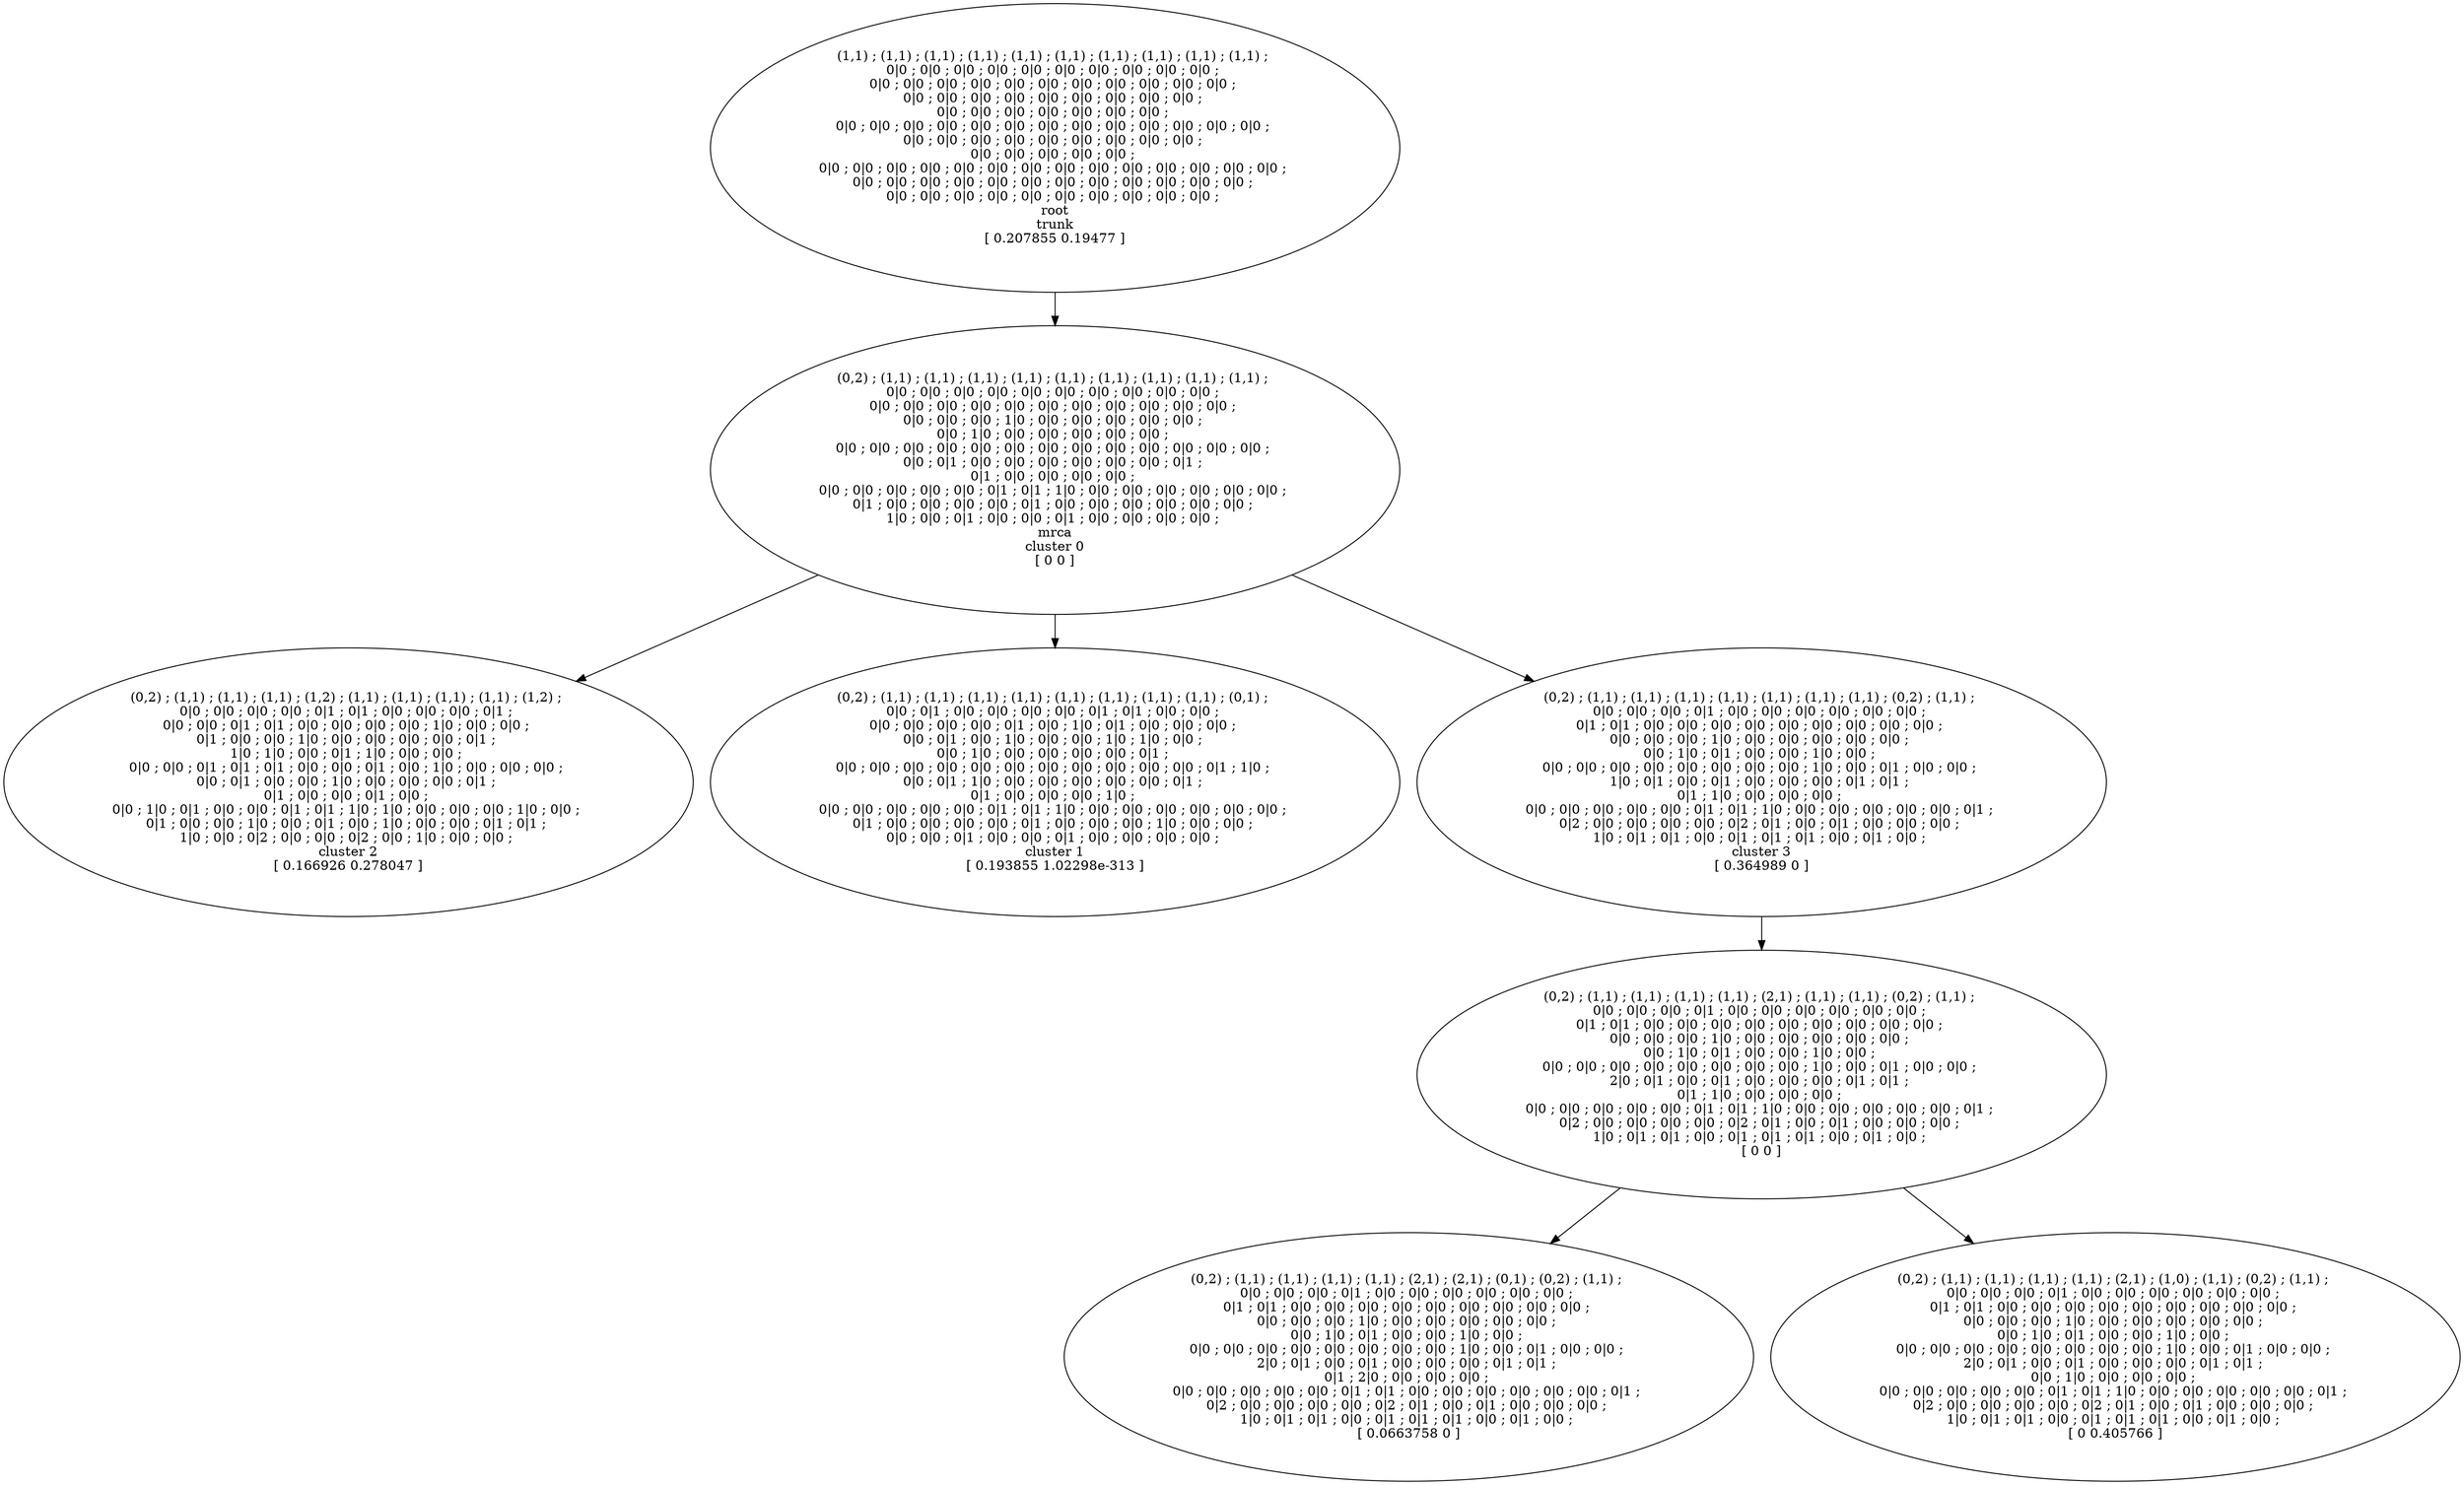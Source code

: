 digraph T {
	19 [label="(1,1) ; (1,1) ; (1,1) ; (1,1) ; (1,1) ; (1,1) ; (1,1) ; (1,1) ; (1,1) ; (1,1) ; \n0|0 ; 0|0 ; 0|0 ; 0|0 ; 0|0 ; 0|0 ; 0|0 ; 0|0 ; 0|0 ; 0|0 ; \n0|0 ; 0|0 ; 0|0 ; 0|0 ; 0|0 ; 0|0 ; 0|0 ; 0|0 ; 0|0 ; 0|0 ; 0|0 ; \n0|0 ; 0|0 ; 0|0 ; 0|0 ; 0|0 ; 0|0 ; 0|0 ; 0|0 ; 0|0 ; \n0|0 ; 0|0 ; 0|0 ; 0|0 ; 0|0 ; 0|0 ; 0|0 ; \n0|0 ; 0|0 ; 0|0 ; 0|0 ; 0|0 ; 0|0 ; 0|0 ; 0|0 ; 0|0 ; 0|0 ; 0|0 ; 0|0 ; 0|0 ; \n0|0 ; 0|0 ; 0|0 ; 0|0 ; 0|0 ; 0|0 ; 0|0 ; 0|0 ; 0|0 ; \n0|0 ; 0|0 ; 0|0 ; 0|0 ; 0|0 ; \n0|0 ; 0|0 ; 0|0 ; 0|0 ; 0|0 ; 0|0 ; 0|0 ; 0|0 ; 0|0 ; 0|0 ; 0|0 ; 0|0 ; 0|0 ; 0|0 ; \n0|0 ; 0|0 ; 0|0 ; 0|0 ; 0|0 ; 0|0 ; 0|0 ; 0|0 ; 0|0 ; 0|0 ; 0|0 ; 0|0 ; \n0|0 ; 0|0 ; 0|0 ; 0|0 ; 0|0 ; 0|0 ; 0|0 ; 0|0 ; 0|0 ; 0|0 ; \nroot\ntrunk\n[ 0.207855 0.19477 ]"]
	12 [label="(0,2) ; (1,1) ; (1,1) ; (1,1) ; (1,2) ; (1,1) ; (1,1) ; (1,1) ; (1,1) ; (1,2) ; \n0|0 ; 0|0 ; 0|0 ; 0|0 ; 0|1 ; 0|1 ; 0|0 ; 0|0 ; 0|0 ; 0|1 ; \n0|0 ; 0|0 ; 0|1 ; 0|1 ; 0|0 ; 0|0 ; 0|0 ; 0|0 ; 1|0 ; 0|0 ; 0|0 ; \n0|1 ; 0|0 ; 0|0 ; 1|0 ; 0|0 ; 0|0 ; 0|0 ; 0|0 ; 0|1 ; \n1|0 ; 1|0 ; 0|0 ; 0|1 ; 1|0 ; 0|0 ; 0|0 ; \n0|0 ; 0|0 ; 0|1 ; 0|1 ; 0|1 ; 0|0 ; 0|0 ; 0|1 ; 0|0 ; 1|0 ; 0|0 ; 0|0 ; 0|0 ; \n0|0 ; 0|1 ; 0|0 ; 0|0 ; 1|0 ; 0|0 ; 0|0 ; 0|0 ; 0|1 ; \n0|1 ; 0|0 ; 0|0 ; 0|1 ; 0|0 ; \n0|0 ; 1|0 ; 0|1 ; 0|0 ; 0|0 ; 0|1 ; 0|1 ; 1|0 ; 1|0 ; 0|0 ; 0|0 ; 0|0 ; 1|0 ; 0|0 ; \n0|1 ; 0|0 ; 0|0 ; 1|0 ; 0|0 ; 0|1 ; 0|0 ; 1|0 ; 0|0 ; 0|0 ; 0|1 ; 0|1 ; \n1|0 ; 0|0 ; 0|2 ; 0|0 ; 0|0 ; 0|2 ; 0|0 ; 1|0 ; 0|0 ; 0|0 ; \ncluster 2\n[ 0.166926 0.278047 ]"]
	10 [label="(0,2) ; (1,1) ; (1,1) ; (1,1) ; (1,1) ; (2,1) ; (2,1) ; (0,1) ; (0,2) ; (1,1) ; \n0|0 ; 0|0 ; 0|0 ; 0|1 ; 0|0 ; 0|0 ; 0|0 ; 0|0 ; 0|0 ; 0|0 ; \n0|1 ; 0|1 ; 0|0 ; 0|0 ; 0|0 ; 0|0 ; 0|0 ; 0|0 ; 0|0 ; 0|0 ; 0|0 ; \n0|0 ; 0|0 ; 0|0 ; 1|0 ; 0|0 ; 0|0 ; 0|0 ; 0|0 ; 0|0 ; \n0|0 ; 1|0 ; 0|1 ; 0|0 ; 0|0 ; 1|0 ; 0|0 ; \n0|0 ; 0|0 ; 0|0 ; 0|0 ; 0|0 ; 0|0 ; 0|0 ; 0|0 ; 1|0 ; 0|0 ; 0|1 ; 0|0 ; 0|0 ; \n2|0 ; 0|1 ; 0|0 ; 0|1 ; 0|0 ; 0|0 ; 0|0 ; 0|1 ; 0|1 ; \n0|1 ; 2|0 ; 0|0 ; 0|0 ; 0|0 ; \n0|0 ; 0|0 ; 0|0 ; 0|0 ; 0|0 ; 0|1 ; 0|1 ; 0|0 ; 0|0 ; 0|0 ; 0|0 ; 0|0 ; 0|0 ; 0|1 ; \n0|2 ; 0|0 ; 0|0 ; 0|0 ; 0|0 ; 0|2 ; 0|1 ; 0|0 ; 0|1 ; 0|0 ; 0|0 ; 0|0 ; \n1|0 ; 0|1 ; 0|1 ; 0|0 ; 0|1 ; 0|1 ; 0|1 ; 0|0 ; 0|1 ; 0|0 ; \n[ 0.0663758 0 ]"]
	9 [label="(0,2) ; (1,1) ; (1,1) ; (1,1) ; (1,1) ; (2,1) ; (1,1) ; (1,1) ; (0,2) ; (1,1) ; \n0|0 ; 0|0 ; 0|0 ; 0|1 ; 0|0 ; 0|0 ; 0|0 ; 0|0 ; 0|0 ; 0|0 ; \n0|1 ; 0|1 ; 0|0 ; 0|0 ; 0|0 ; 0|0 ; 0|0 ; 0|0 ; 0|0 ; 0|0 ; 0|0 ; \n0|0 ; 0|0 ; 0|0 ; 1|0 ; 0|0 ; 0|0 ; 0|0 ; 0|0 ; 0|0 ; \n0|0 ; 1|0 ; 0|1 ; 0|0 ; 0|0 ; 1|0 ; 0|0 ; \n0|0 ; 0|0 ; 0|0 ; 0|0 ; 0|0 ; 0|0 ; 0|0 ; 0|0 ; 1|0 ; 0|0 ; 0|1 ; 0|0 ; 0|0 ; \n2|0 ; 0|1 ; 0|0 ; 0|1 ; 0|0 ; 0|0 ; 0|0 ; 0|1 ; 0|1 ; \n0|1 ; 1|0 ; 0|0 ; 0|0 ; 0|0 ; \n0|0 ; 0|0 ; 0|0 ; 0|0 ; 0|0 ; 0|1 ; 0|1 ; 1|0 ; 0|0 ; 0|0 ; 0|0 ; 0|0 ; 0|0 ; 0|1 ; \n0|2 ; 0|0 ; 0|0 ; 0|0 ; 0|0 ; 0|2 ; 0|1 ; 0|0 ; 0|1 ; 0|0 ; 0|0 ; 0|0 ; \n1|0 ; 0|1 ; 0|1 ; 0|0 ; 0|1 ; 0|1 ; 0|1 ; 0|0 ; 0|1 ; 0|0 ; \n[ 0 0 ]"]
	8 [label="(0,2) ; (1,1) ; (1,1) ; (1,1) ; (1,1) ; (2,1) ; (1,0) ; (1,1) ; (0,2) ; (1,1) ; \n0|0 ; 0|0 ; 0|0 ; 0|1 ; 0|0 ; 0|0 ; 0|0 ; 0|0 ; 0|0 ; 0|0 ; \n0|1 ; 0|1 ; 0|0 ; 0|0 ; 0|0 ; 0|0 ; 0|0 ; 0|0 ; 0|0 ; 0|0 ; 0|0 ; \n0|0 ; 0|0 ; 0|0 ; 1|0 ; 0|0 ; 0|0 ; 0|0 ; 0|0 ; 0|0 ; \n0|0 ; 1|0 ; 0|1 ; 0|0 ; 0|0 ; 1|0 ; 0|0 ; \n0|0 ; 0|0 ; 0|0 ; 0|0 ; 0|0 ; 0|0 ; 0|0 ; 0|0 ; 1|0 ; 0|0 ; 0|1 ; 0|0 ; 0|0 ; \n2|0 ; 0|1 ; 0|0 ; 0|1 ; 0|0 ; 0|0 ; 0|0 ; 0|1 ; 0|1 ; \n0|0 ; 1|0 ; 0|0 ; 0|0 ; 0|0 ; \n0|0 ; 0|0 ; 0|0 ; 0|0 ; 0|0 ; 0|1 ; 0|1 ; 1|0 ; 0|0 ; 0|0 ; 0|0 ; 0|0 ; 0|0 ; 0|1 ; \n0|2 ; 0|0 ; 0|0 ; 0|0 ; 0|0 ; 0|2 ; 0|1 ; 0|0 ; 0|1 ; 0|0 ; 0|0 ; 0|0 ; \n1|0 ; 0|1 ; 0|1 ; 0|0 ; 0|1 ; 0|1 ; 0|1 ; 0|0 ; 0|1 ; 0|0 ; \n[ 0 0.405766 ]"]
	6 [label="(0,2) ; (1,1) ; (1,1) ; (1,1) ; (1,1) ; (1,1) ; (1,1) ; (1,1) ; (1,1) ; (1,1) ; \n0|0 ; 0|0 ; 0|0 ; 0|0 ; 0|0 ; 0|0 ; 0|0 ; 0|0 ; 0|0 ; 0|0 ; \n0|0 ; 0|0 ; 0|0 ; 0|0 ; 0|0 ; 0|0 ; 0|0 ; 0|0 ; 0|0 ; 0|0 ; 0|0 ; \n0|0 ; 0|0 ; 0|0 ; 1|0 ; 0|0 ; 0|0 ; 0|0 ; 0|0 ; 0|0 ; \n0|0 ; 1|0 ; 0|0 ; 0|0 ; 0|0 ; 0|0 ; 0|0 ; \n0|0 ; 0|0 ; 0|0 ; 0|0 ; 0|0 ; 0|0 ; 0|0 ; 0|0 ; 0|0 ; 0|0 ; 0|0 ; 0|0 ; 0|0 ; \n0|0 ; 0|1 ; 0|0 ; 0|0 ; 0|0 ; 0|0 ; 0|0 ; 0|0 ; 0|1 ; \n0|1 ; 0|0 ; 0|0 ; 0|0 ; 0|0 ; \n0|0 ; 0|0 ; 0|0 ; 0|0 ; 0|0 ; 0|1 ; 0|1 ; 1|0 ; 0|0 ; 0|0 ; 0|0 ; 0|0 ; 0|0 ; 0|0 ; \n0|1 ; 0|0 ; 0|0 ; 0|0 ; 0|0 ; 0|1 ; 0|0 ; 0|0 ; 0|0 ; 0|0 ; 0|0 ; 0|0 ; \n1|0 ; 0|0 ; 0|1 ; 0|0 ; 0|0 ; 0|1 ; 0|0 ; 0|0 ; 0|0 ; 0|0 ; \nmrca\ncluster 0\n[ 0 0 ]"]
	5 [label="(0,2) ; (1,1) ; (1,1) ; (1,1) ; (1,1) ; (1,1) ; (1,1) ; (1,1) ; (1,1) ; (0,1) ; \n0|0 ; 0|1 ; 0|0 ; 0|0 ; 0|0 ; 0|0 ; 0|1 ; 0|1 ; 0|0 ; 0|0 ; \n0|0 ; 0|0 ; 0|0 ; 0|0 ; 0|1 ; 0|0 ; 1|0 ; 0|1 ; 0|0 ; 0|0 ; 0|0 ; \n0|0 ; 0|1 ; 0|0 ; 1|0 ; 0|0 ; 0|0 ; 1|0 ; 1|0 ; 0|0 ; \n0|0 ; 1|0 ; 0|0 ; 0|0 ; 0|0 ; 0|0 ; 0|1 ; \n0|0 ; 0|0 ; 0|0 ; 0|0 ; 0|0 ; 0|0 ; 0|0 ; 0|0 ; 0|0 ; 0|0 ; 0|0 ; 0|1 ; 1|0 ; \n0|0 ; 0|1 ; 1|0 ; 0|0 ; 0|0 ; 0|0 ; 0|0 ; 0|0 ; 0|1 ; \n0|1 ; 0|0 ; 0|0 ; 0|0 ; 1|0 ; \n0|0 ; 0|0 ; 0|0 ; 0|0 ; 0|0 ; 0|1 ; 0|1 ; 1|0 ; 0|0 ; 0|0 ; 0|0 ; 0|0 ; 0|0 ; 0|0 ; \n0|1 ; 0|0 ; 0|0 ; 0|0 ; 0|0 ; 0|1 ; 0|0 ; 0|0 ; 0|0 ; 1|0 ; 0|0 ; 0|0 ; \n0|0 ; 0|0 ; 0|1 ; 0|0 ; 0|0 ; 0|1 ; 0|0 ; 0|0 ; 0|0 ; 0|0 ; \ncluster 1\n[ 0.193855 1.02298e-313 ]"]
	4 [label="(0,2) ; (1,1) ; (1,1) ; (1,1) ; (1,1) ; (1,1) ; (1,1) ; (1,1) ; (0,2) ; (1,1) ; \n0|0 ; 0|0 ; 0|0 ; 0|1 ; 0|0 ; 0|0 ; 0|0 ; 0|0 ; 0|0 ; 0|0 ; \n0|1 ; 0|1 ; 0|0 ; 0|0 ; 0|0 ; 0|0 ; 0|0 ; 0|0 ; 0|0 ; 0|0 ; 0|0 ; \n0|0 ; 0|0 ; 0|0 ; 1|0 ; 0|0 ; 0|0 ; 0|0 ; 0|0 ; 0|0 ; \n0|0 ; 1|0 ; 0|1 ; 0|0 ; 0|0 ; 1|0 ; 0|0 ; \n0|0 ; 0|0 ; 0|0 ; 0|0 ; 0|0 ; 0|0 ; 0|0 ; 0|0 ; 1|0 ; 0|0 ; 0|1 ; 0|0 ; 0|0 ; \n1|0 ; 0|1 ; 0|0 ; 0|1 ; 0|0 ; 0|0 ; 0|0 ; 0|1 ; 0|1 ; \n0|1 ; 1|0 ; 0|0 ; 0|0 ; 0|0 ; \n0|0 ; 0|0 ; 0|0 ; 0|0 ; 0|0 ; 0|1 ; 0|1 ; 1|0 ; 0|0 ; 0|0 ; 0|0 ; 0|0 ; 0|0 ; 0|1 ; \n0|2 ; 0|0 ; 0|0 ; 0|0 ; 0|0 ; 0|2 ; 0|1 ; 0|0 ; 0|1 ; 0|0 ; 0|0 ; 0|0 ; \n1|0 ; 0|1 ; 0|1 ; 0|0 ; 0|1 ; 0|1 ; 0|1 ; 0|0 ; 0|1 ; 0|0 ; \ncluster 3\n[ 0.364989 0 ]"]
19 -> 6
9 -> 10
9 -> 8
6 -> 12
6 -> 5
6 -> 4
4 -> 9
}
